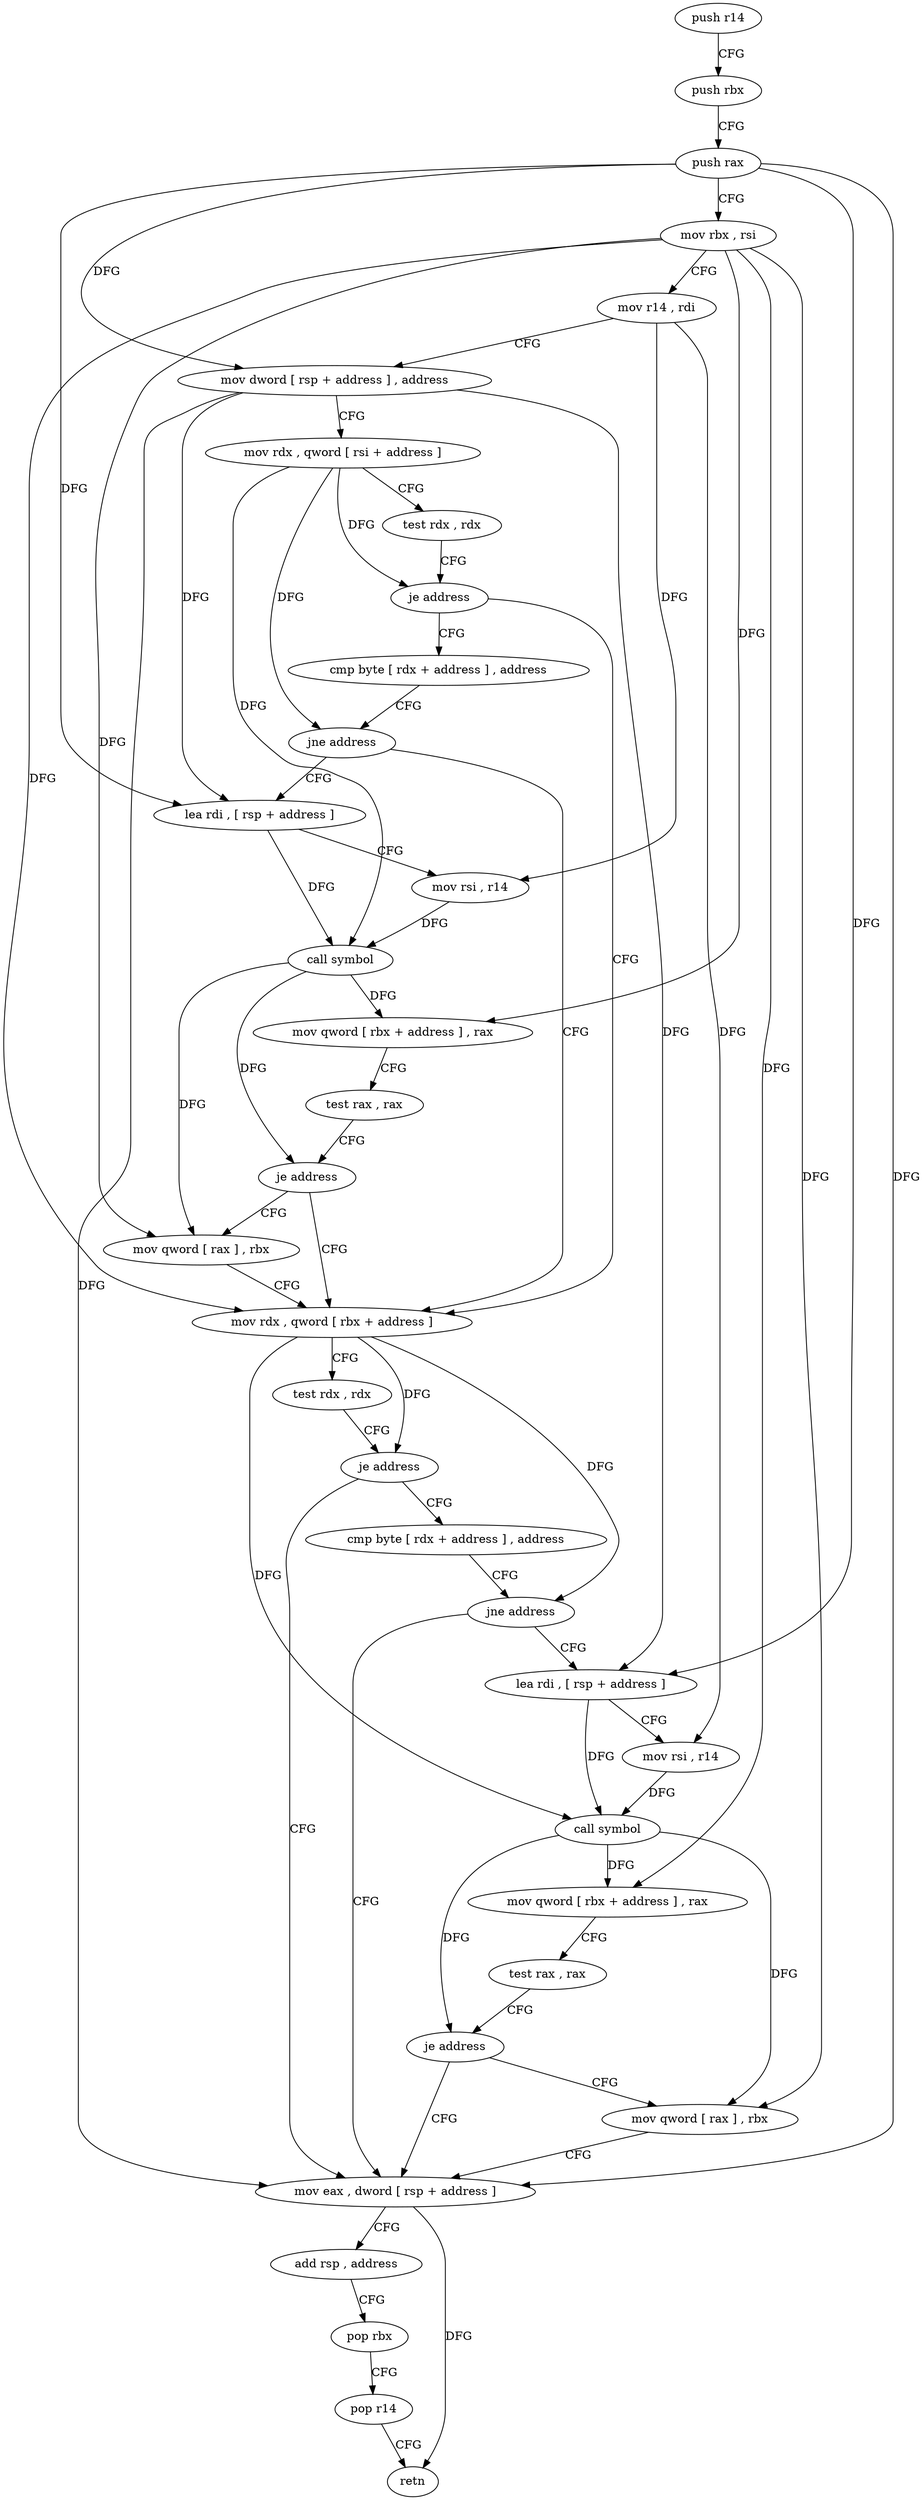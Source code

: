 digraph "func" {
"4237536" [label = "push r14" ]
"4237538" [label = "push rbx" ]
"4237539" [label = "push rax" ]
"4237540" [label = "mov rbx , rsi" ]
"4237543" [label = "mov r14 , rdi" ]
"4237546" [label = "mov dword [ rsp + address ] , address" ]
"4237554" [label = "mov rdx , qword [ rsi + address ]" ]
"4237558" [label = "test rdx , rdx" ]
"4237561" [label = "je address" ]
"4237594" [label = "mov rdx , qword [ rbx + address ]" ]
"4237563" [label = "cmp byte [ rdx + address ] , address" ]
"4237598" [label = "test rdx , rdx" ]
"4237601" [label = "je address" ]
"4237634" [label = "mov eax , dword [ rsp + address ]" ]
"4237603" [label = "cmp byte [ rdx + address ] , address" ]
"4237567" [label = "jne address" ]
"4237569" [label = "lea rdi , [ rsp + address ]" ]
"4237638" [label = "add rsp , address" ]
"4237642" [label = "pop rbx" ]
"4237643" [label = "pop r14" ]
"4237645" [label = "retn" ]
"4237607" [label = "jne address" ]
"4237609" [label = "lea rdi , [ rsp + address ]" ]
"4237574" [label = "mov rsi , r14" ]
"4237577" [label = "call symbol" ]
"4237582" [label = "mov qword [ rbx + address ] , rax" ]
"4237586" [label = "test rax , rax" ]
"4237589" [label = "je address" ]
"4237591" [label = "mov qword [ rax ] , rbx" ]
"4237614" [label = "mov rsi , r14" ]
"4237617" [label = "call symbol" ]
"4237622" [label = "mov qword [ rbx + address ] , rax" ]
"4237626" [label = "test rax , rax" ]
"4237629" [label = "je address" ]
"4237631" [label = "mov qword [ rax ] , rbx" ]
"4237536" -> "4237538" [ label = "CFG" ]
"4237538" -> "4237539" [ label = "CFG" ]
"4237539" -> "4237540" [ label = "CFG" ]
"4237539" -> "4237634" [ label = "DFG" ]
"4237539" -> "4237546" [ label = "DFG" ]
"4237539" -> "4237569" [ label = "DFG" ]
"4237539" -> "4237609" [ label = "DFG" ]
"4237540" -> "4237543" [ label = "CFG" ]
"4237540" -> "4237594" [ label = "DFG" ]
"4237540" -> "4237582" [ label = "DFG" ]
"4237540" -> "4237622" [ label = "DFG" ]
"4237540" -> "4237591" [ label = "DFG" ]
"4237540" -> "4237631" [ label = "DFG" ]
"4237543" -> "4237546" [ label = "CFG" ]
"4237543" -> "4237574" [ label = "DFG" ]
"4237543" -> "4237614" [ label = "DFG" ]
"4237546" -> "4237554" [ label = "CFG" ]
"4237546" -> "4237634" [ label = "DFG" ]
"4237546" -> "4237569" [ label = "DFG" ]
"4237546" -> "4237609" [ label = "DFG" ]
"4237554" -> "4237558" [ label = "CFG" ]
"4237554" -> "4237561" [ label = "DFG" ]
"4237554" -> "4237567" [ label = "DFG" ]
"4237554" -> "4237577" [ label = "DFG" ]
"4237558" -> "4237561" [ label = "CFG" ]
"4237561" -> "4237594" [ label = "CFG" ]
"4237561" -> "4237563" [ label = "CFG" ]
"4237594" -> "4237598" [ label = "CFG" ]
"4237594" -> "4237601" [ label = "DFG" ]
"4237594" -> "4237607" [ label = "DFG" ]
"4237594" -> "4237617" [ label = "DFG" ]
"4237563" -> "4237567" [ label = "CFG" ]
"4237598" -> "4237601" [ label = "CFG" ]
"4237601" -> "4237634" [ label = "CFG" ]
"4237601" -> "4237603" [ label = "CFG" ]
"4237634" -> "4237638" [ label = "CFG" ]
"4237634" -> "4237645" [ label = "DFG" ]
"4237603" -> "4237607" [ label = "CFG" ]
"4237567" -> "4237594" [ label = "CFG" ]
"4237567" -> "4237569" [ label = "CFG" ]
"4237569" -> "4237574" [ label = "CFG" ]
"4237569" -> "4237577" [ label = "DFG" ]
"4237638" -> "4237642" [ label = "CFG" ]
"4237642" -> "4237643" [ label = "CFG" ]
"4237643" -> "4237645" [ label = "CFG" ]
"4237607" -> "4237634" [ label = "CFG" ]
"4237607" -> "4237609" [ label = "CFG" ]
"4237609" -> "4237614" [ label = "CFG" ]
"4237609" -> "4237617" [ label = "DFG" ]
"4237574" -> "4237577" [ label = "DFG" ]
"4237577" -> "4237582" [ label = "DFG" ]
"4237577" -> "4237589" [ label = "DFG" ]
"4237577" -> "4237591" [ label = "DFG" ]
"4237582" -> "4237586" [ label = "CFG" ]
"4237586" -> "4237589" [ label = "CFG" ]
"4237589" -> "4237594" [ label = "CFG" ]
"4237589" -> "4237591" [ label = "CFG" ]
"4237591" -> "4237594" [ label = "CFG" ]
"4237614" -> "4237617" [ label = "DFG" ]
"4237617" -> "4237622" [ label = "DFG" ]
"4237617" -> "4237629" [ label = "DFG" ]
"4237617" -> "4237631" [ label = "DFG" ]
"4237622" -> "4237626" [ label = "CFG" ]
"4237626" -> "4237629" [ label = "CFG" ]
"4237629" -> "4237634" [ label = "CFG" ]
"4237629" -> "4237631" [ label = "CFG" ]
"4237631" -> "4237634" [ label = "CFG" ]
}
